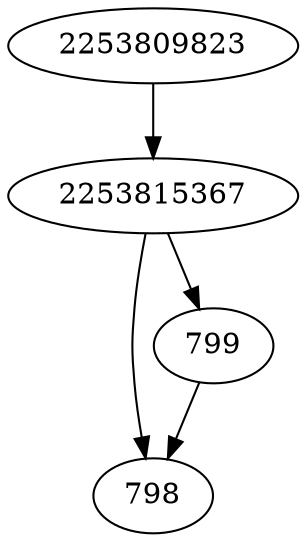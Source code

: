 strict digraph  {
2253809823;
2253815367;
798;
799;
2253809823 -> 2253815367;
2253815367 -> 798;
2253815367 -> 799;
799 -> 798;
}
